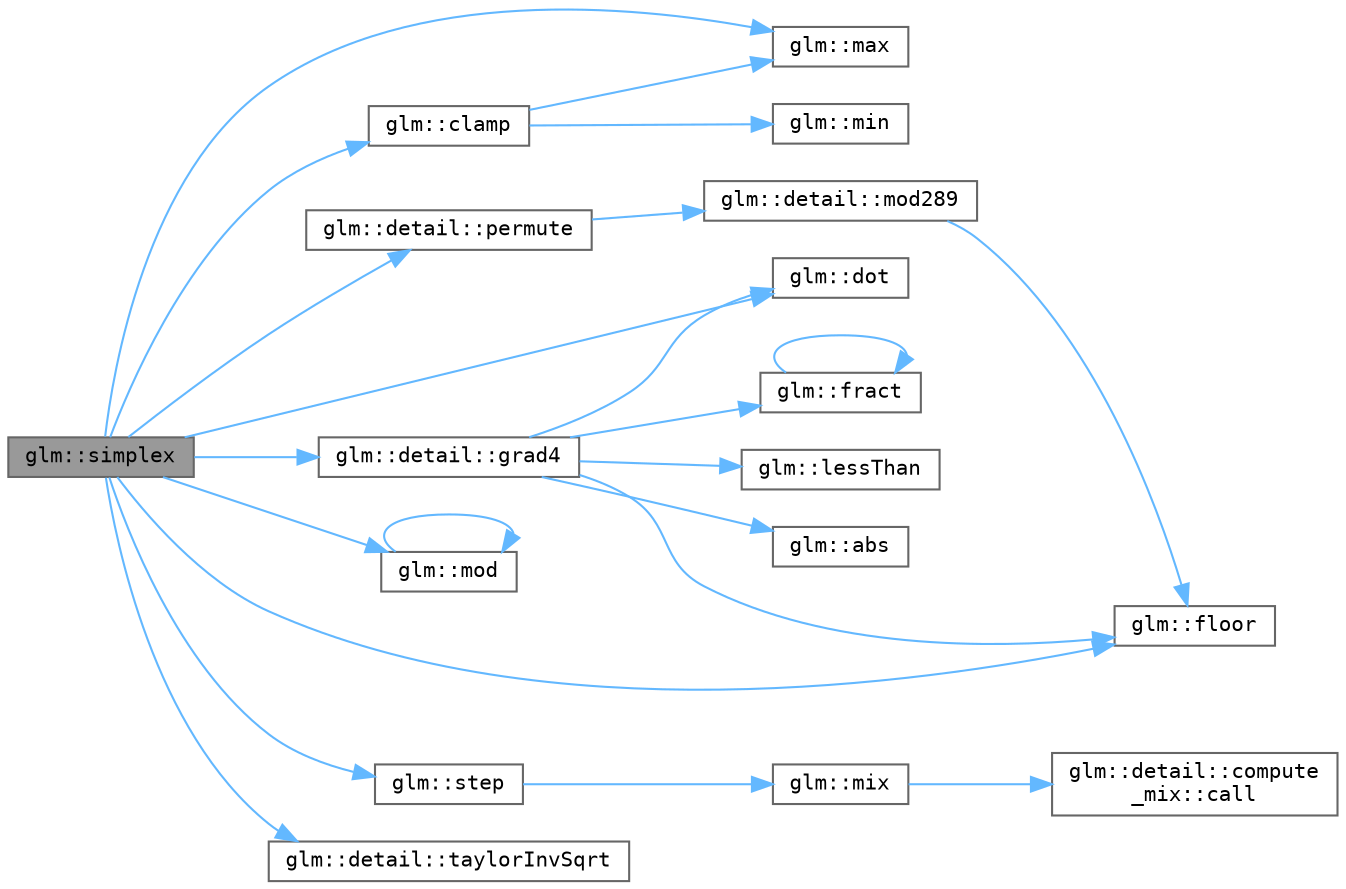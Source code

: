 digraph "glm::simplex"
{
 // LATEX_PDF_SIZE
  bgcolor="transparent";
  edge [fontname=Terminal,fontsize=10,labelfontname=Helvetica,labelfontsize=10];
  node [fontname=Terminal,fontsize=10,shape=box,height=0.2,width=0.4];
  rankdir="LR";
  Node1 [label="glm::simplex",height=0.2,width=0.4,color="gray40", fillcolor="grey60", style="filled", fontcolor="black",tooltip=" "];
  Node1 -> Node2 [color="steelblue1",style="solid"];
  Node2 [label="glm::clamp",height=0.2,width=0.4,color="grey40", fillcolor="white", style="filled",URL="$group__core__func__common.html#ga7cd77683da6361e297c56443fc70806d",tooltip=" "];
  Node2 -> Node3 [color="steelblue1",style="solid"];
  Node3 [label="glm::max",height=0.2,width=0.4,color="grey40", fillcolor="white", style="filled",URL="$group__core__func__common.html#gae02d42887fc5570451f880e3c624b9ac",tooltip=" "];
  Node2 -> Node4 [color="steelblue1",style="solid"];
  Node4 [label="glm::min",height=0.2,width=0.4,color="grey40", fillcolor="white", style="filled",URL="$group__core__func__common.html#ga6cf8098827054a270ee36b18e30d471d",tooltip=" "];
  Node1 -> Node5 [color="steelblue1",style="solid"];
  Node5 [label="glm::dot",height=0.2,width=0.4,color="grey40", fillcolor="white", style="filled",URL="$namespaceglm.html#aee4f67dd98afd5ecd486c06bbf72211d",tooltip=" "];
  Node1 -> Node6 [color="steelblue1",style="solid"];
  Node6 [label="glm::floor",height=0.2,width=0.4,color="grey40", fillcolor="white", style="filled",URL="$group__core__func__common.html#gac433646923ab80af6d9964f1570855d5",tooltip=" "];
  Node1 -> Node7 [color="steelblue1",style="solid"];
  Node7 [label="glm::detail::grad4",height=0.2,width=0.4,color="grey40", fillcolor="white", style="filled",URL="$namespaceglm_1_1detail.html#a0965e390852c88cacea1f110adae8d90",tooltip=" "];
  Node7 -> Node8 [color="steelblue1",style="solid"];
  Node8 [label="glm::abs",height=0.2,width=0.4,color="grey40", fillcolor="white", style="filled",URL="$group__core__func__common.html#ga439e60a72eadecfeda2df5449c613a64",tooltip=" "];
  Node7 -> Node5 [color="steelblue1",style="solid"];
  Node7 -> Node6 [color="steelblue1",style="solid"];
  Node7 -> Node9 [color="steelblue1",style="solid"];
  Node9 [label="glm::fract",height=0.2,width=0.4,color="grey40", fillcolor="white", style="filled",URL="$group__core__func__common.html#ga8ba89e40e55ae5cdf228548f9b7639c7",tooltip=" "];
  Node9 -> Node9 [color="steelblue1",style="solid"];
  Node7 -> Node10 [color="steelblue1",style="solid"];
  Node10 [label="glm::lessThan",height=0.2,width=0.4,color="grey40", fillcolor="white", style="filled",URL="$group__core__func__vector__relational.html#gaedc3a837f960109afe22ea3f267b9a19",tooltip=" "];
  Node1 -> Node3 [color="steelblue1",style="solid"];
  Node1 -> Node11 [color="steelblue1",style="solid"];
  Node11 [label="glm::mod",height=0.2,width=0.4,color="grey40", fillcolor="white", style="filled",URL="$group__core__func__common.html#ga12201563ef902e3b07e0d1d7656efdb1",tooltip=" "];
  Node11 -> Node11 [color="steelblue1",style="solid"];
  Node1 -> Node12 [color="steelblue1",style="solid"];
  Node12 [label="glm::detail::permute",height=0.2,width=0.4,color="grey40", fillcolor="white", style="filled",URL="$namespaceglm_1_1detail.html#adce908e01ac22b5e55c29bacbf6a37a5",tooltip=" "];
  Node12 -> Node13 [color="steelblue1",style="solid"];
  Node13 [label="glm::detail::mod289",height=0.2,width=0.4,color="grey40", fillcolor="white", style="filled",URL="$namespaceglm_1_1detail.html#a9968154b610b2b78f492b2f7babd728c",tooltip=" "];
  Node13 -> Node6 [color="steelblue1",style="solid"];
  Node1 -> Node14 [color="steelblue1",style="solid"];
  Node14 [label="glm::step",height=0.2,width=0.4,color="grey40", fillcolor="white", style="filled",URL="$group__core__func__common.html#ga015a1261ff23e12650211aa872863cce",tooltip=" "];
  Node14 -> Node15 [color="steelblue1",style="solid"];
  Node15 [label="glm::mix",height=0.2,width=0.4,color="grey40", fillcolor="white", style="filled",URL="$group__core__func__common.html#ga6b6e0c7ecb4a5b78f929566355bb7416",tooltip=" "];
  Node15 -> Node16 [color="steelblue1",style="solid"];
  Node16 [label="glm::detail::compute\l_mix::call",height=0.2,width=0.4,color="grey40", fillcolor="white", style="filled",URL="$structglm_1_1detail_1_1compute__mix.html#a89407e90d0ebcd4f94f7fb425f1e7668",tooltip=" "];
  Node1 -> Node17 [color="steelblue1",style="solid"];
  Node17 [label="glm::detail::taylorInvSqrt",height=0.2,width=0.4,color="grey40", fillcolor="white", style="filled",URL="$namespaceglm_1_1detail.html#a82e6fa9d633a5f76f8b7e046ac5d91f4",tooltip=" "];
}
